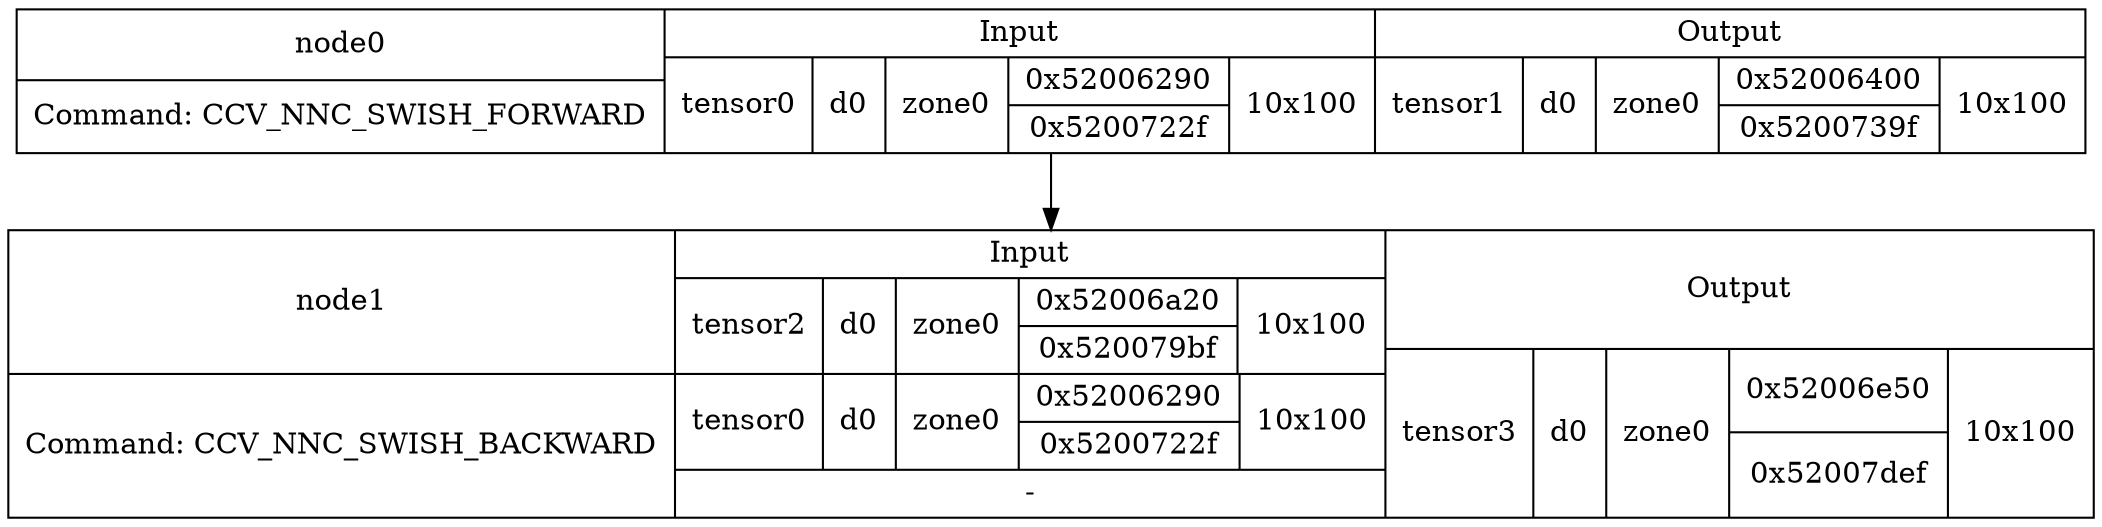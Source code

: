 digraph G {
compound=true;
node0 [shape=record,label="{node0|Command: CCV_NNC_SWISH_FORWARD}|{Input|{tensor0|d0|zone0|{0x52006290|0x5200722f}|10x100}}|{Output|{tensor1|d0|zone0|{0x52006400|0x5200739f}|10x100}}"];
node1 [shape=record,label="{node1|Command: CCV_NNC_SWISH_BACKWARD}|{Input|{tensor2|d0|zone0|{0x52006a20|0x520079bf}|10x100}|{tensor0|d0|zone0|{0x52006290|0x5200722f}|10x100}|-}|{Output|{tensor3|d0|zone0|{0x52006e50|0x52007def}|10x100}}"];
node0 -> node1;
}
